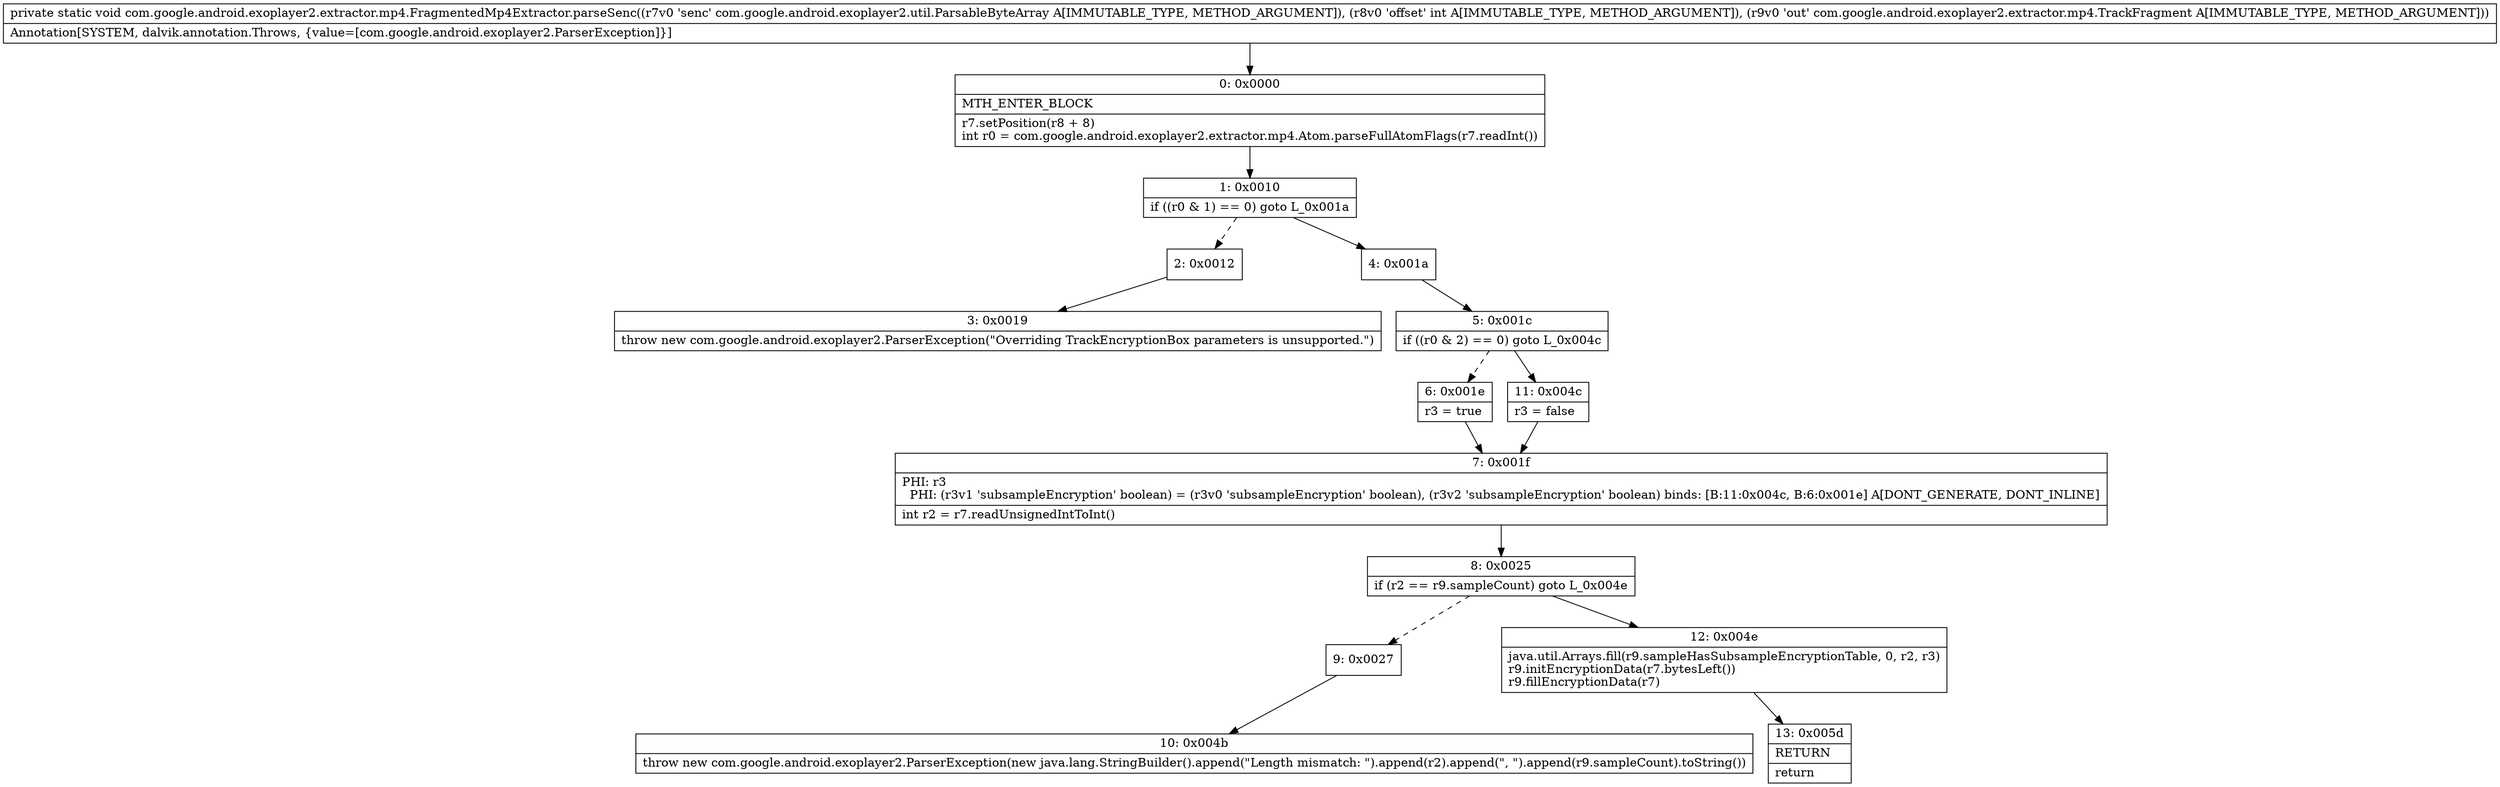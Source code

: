 digraph "CFG forcom.google.android.exoplayer2.extractor.mp4.FragmentedMp4Extractor.parseSenc(Lcom\/google\/android\/exoplayer2\/util\/ParsableByteArray;ILcom\/google\/android\/exoplayer2\/extractor\/mp4\/TrackFragment;)V" {
Node_0 [shape=record,label="{0\:\ 0x0000|MTH_ENTER_BLOCK\l|r7.setPosition(r8 + 8)\lint r0 = com.google.android.exoplayer2.extractor.mp4.Atom.parseFullAtomFlags(r7.readInt())\l}"];
Node_1 [shape=record,label="{1\:\ 0x0010|if ((r0 & 1) == 0) goto L_0x001a\l}"];
Node_2 [shape=record,label="{2\:\ 0x0012}"];
Node_3 [shape=record,label="{3\:\ 0x0019|throw new com.google.android.exoplayer2.ParserException(\"Overriding TrackEncryptionBox parameters is unsupported.\")\l}"];
Node_4 [shape=record,label="{4\:\ 0x001a}"];
Node_5 [shape=record,label="{5\:\ 0x001c|if ((r0 & 2) == 0) goto L_0x004c\l}"];
Node_6 [shape=record,label="{6\:\ 0x001e|r3 = true\l}"];
Node_7 [shape=record,label="{7\:\ 0x001f|PHI: r3 \l  PHI: (r3v1 'subsampleEncryption' boolean) = (r3v0 'subsampleEncryption' boolean), (r3v2 'subsampleEncryption' boolean) binds: [B:11:0x004c, B:6:0x001e] A[DONT_GENERATE, DONT_INLINE]\l|int r2 = r7.readUnsignedIntToInt()\l}"];
Node_8 [shape=record,label="{8\:\ 0x0025|if (r2 == r9.sampleCount) goto L_0x004e\l}"];
Node_9 [shape=record,label="{9\:\ 0x0027}"];
Node_10 [shape=record,label="{10\:\ 0x004b|throw new com.google.android.exoplayer2.ParserException(new java.lang.StringBuilder().append(\"Length mismatch: \").append(r2).append(\", \").append(r9.sampleCount).toString())\l}"];
Node_11 [shape=record,label="{11\:\ 0x004c|r3 = false\l}"];
Node_12 [shape=record,label="{12\:\ 0x004e|java.util.Arrays.fill(r9.sampleHasSubsampleEncryptionTable, 0, r2, r3)\lr9.initEncryptionData(r7.bytesLeft())\lr9.fillEncryptionData(r7)\l}"];
Node_13 [shape=record,label="{13\:\ 0x005d|RETURN\l|return\l}"];
MethodNode[shape=record,label="{private static void com.google.android.exoplayer2.extractor.mp4.FragmentedMp4Extractor.parseSenc((r7v0 'senc' com.google.android.exoplayer2.util.ParsableByteArray A[IMMUTABLE_TYPE, METHOD_ARGUMENT]), (r8v0 'offset' int A[IMMUTABLE_TYPE, METHOD_ARGUMENT]), (r9v0 'out' com.google.android.exoplayer2.extractor.mp4.TrackFragment A[IMMUTABLE_TYPE, METHOD_ARGUMENT]))  | Annotation[SYSTEM, dalvik.annotation.Throws, \{value=[com.google.android.exoplayer2.ParserException]\}]\l}"];
MethodNode -> Node_0;
Node_0 -> Node_1;
Node_1 -> Node_2[style=dashed];
Node_1 -> Node_4;
Node_2 -> Node_3;
Node_4 -> Node_5;
Node_5 -> Node_6[style=dashed];
Node_5 -> Node_11;
Node_6 -> Node_7;
Node_7 -> Node_8;
Node_8 -> Node_9[style=dashed];
Node_8 -> Node_12;
Node_9 -> Node_10;
Node_11 -> Node_7;
Node_12 -> Node_13;
}

